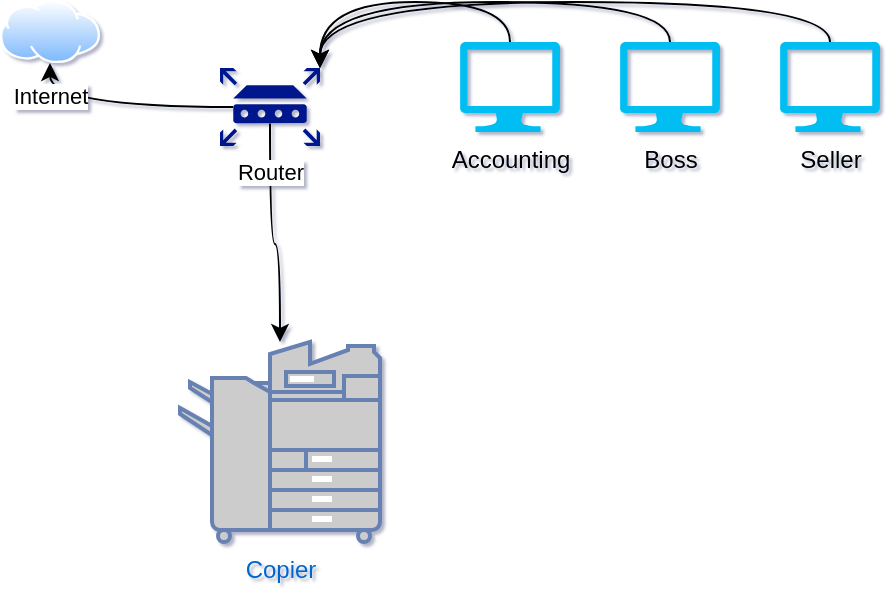 <mxfile version="24.4.13" type="github">
  <diagram name="Страница — 1" id="YFiZ73UoZkWgJVXwLamv">
    <mxGraphModel dx="771" dy="482" grid="1" gridSize="10" guides="1" tooltips="1" connect="1" arrows="1" fold="1" page="1" pageScale="1" pageWidth="827" pageHeight="1169" background="none" math="0" shadow="1">
      <root>
        <mxCell id="0" />
        <mxCell id="1" parent="0" />
        <mxCell id="fKuJ6q7cA0WwtjZvXfqB-1" value="Accounting" style="verticalLabelPosition=bottom;html=1;verticalAlign=top;align=center;strokeColor=none;fillColor=#00BEF2;shape=mxgraph.azure.computer;pointerEvents=1;" parent="1" vertex="1">
          <mxGeometry x="240" y="30" width="50" height="45" as="geometry" />
        </mxCell>
        <mxCell id="fKuJ6q7cA0WwtjZvXfqB-2" value="Seller" style="verticalLabelPosition=bottom;html=1;verticalAlign=top;align=center;strokeColor=none;fillColor=#00BEF2;shape=mxgraph.azure.computer;pointerEvents=1;rotation=0;" parent="1" vertex="1">
          <mxGeometry x="400" y="30" width="50" height="45" as="geometry" />
        </mxCell>
        <mxCell id="fKuJ6q7cA0WwtjZvXfqB-3" value="Boss" style="verticalLabelPosition=bottom;html=1;verticalAlign=top;align=center;strokeColor=none;fillColor=#00BEF2;shape=mxgraph.azure.computer;pointerEvents=1;" parent="1" vertex="1">
          <mxGeometry x="320" y="30" width="50" height="45" as="geometry" />
        </mxCell>
        <mxCell id="41rrF7d5x6TQtbtXSW9o-1" value="Copier" style="fontColor=#0066CC;verticalAlign=top;verticalLabelPosition=bottom;labelPosition=center;align=center;html=1;outlineConnect=0;fillColor=#CCCCCC;strokeColor=#6881B3;gradientColor=none;gradientDirection=north;strokeWidth=2;shape=mxgraph.networks.copier;" vertex="1" parent="1">
          <mxGeometry x="100" y="180" width="100" height="100" as="geometry" />
        </mxCell>
        <mxCell id="41rrF7d5x6TQtbtXSW9o-8" style="edgeStyle=orthogonalEdgeStyle;curved=1;rounded=0;orthogonalLoop=1;jettySize=auto;html=1;exitX=0.13;exitY=0.5;exitDx=0;exitDy=0;exitPerimeter=0;strokeColor=default;align=center;verticalAlign=middle;fontFamily=Helvetica;fontSize=11;fontColor=default;labelBackgroundColor=default;endArrow=classic;" edge="1" parent="1" source="41rrF7d5x6TQtbtXSW9o-6" target="41rrF7d5x6TQtbtXSW9o-7">
          <mxGeometry relative="1" as="geometry" />
        </mxCell>
        <mxCell id="41rrF7d5x6TQtbtXSW9o-9" style="edgeStyle=orthogonalEdgeStyle;curved=1;rounded=0;orthogonalLoop=1;jettySize=auto;html=1;exitX=0.5;exitY=0.71;exitDx=0;exitDy=0;exitPerimeter=0;strokeColor=default;align=center;verticalAlign=middle;fontFamily=Helvetica;fontSize=11;fontColor=default;labelBackgroundColor=default;endArrow=classic;" edge="1" parent="1" source="41rrF7d5x6TQtbtXSW9o-6" target="41rrF7d5x6TQtbtXSW9o-1">
          <mxGeometry relative="1" as="geometry" />
        </mxCell>
        <mxCell id="41rrF7d5x6TQtbtXSW9o-6" value="Router" style="sketch=0;aspect=fixed;pointerEvents=1;shadow=0;dashed=0;html=1;strokeColor=none;labelPosition=center;verticalLabelPosition=bottom;verticalAlign=top;align=center;fillColor=#00188D;shape=mxgraph.mscae.enterprise.router;fontFamily=Helvetica;fontSize=11;fontColor=default;labelBackgroundColor=default;" vertex="1" parent="1">
          <mxGeometry x="120" y="43" width="50" height="39" as="geometry" />
        </mxCell>
        <mxCell id="41rrF7d5x6TQtbtXSW9o-7" value="Internet" style="image;aspect=fixed;perimeter=ellipsePerimeter;html=1;align=center;shadow=0;dashed=0;spacingTop=3;image=img/lib/active_directory/internet_cloud.svg;fontFamily=Helvetica;fontSize=11;fontColor=default;labelBackgroundColor=default;" vertex="1" parent="1">
          <mxGeometry x="10" y="9" width="50" height="31.5" as="geometry" />
        </mxCell>
        <mxCell id="41rrF7d5x6TQtbtXSW9o-11" style="edgeStyle=orthogonalEdgeStyle;curved=1;rounded=0;orthogonalLoop=1;jettySize=auto;html=1;exitX=0.5;exitY=0;exitDx=0;exitDy=0;exitPerimeter=0;entryX=1;entryY=0;entryDx=0;entryDy=0;entryPerimeter=0;strokeColor=default;align=center;verticalAlign=middle;fontFamily=Helvetica;fontSize=11;fontColor=default;labelBackgroundColor=default;endArrow=classic;" edge="1" parent="1" source="fKuJ6q7cA0WwtjZvXfqB-1" target="41rrF7d5x6TQtbtXSW9o-6">
          <mxGeometry relative="1" as="geometry" />
        </mxCell>
        <mxCell id="41rrF7d5x6TQtbtXSW9o-12" style="edgeStyle=orthogonalEdgeStyle;curved=1;rounded=0;orthogonalLoop=1;jettySize=auto;html=1;exitX=0.5;exitY=0;exitDx=0;exitDy=0;exitPerimeter=0;entryX=1;entryY=0;entryDx=0;entryDy=0;entryPerimeter=0;strokeColor=default;align=center;verticalAlign=middle;fontFamily=Helvetica;fontSize=11;fontColor=default;labelBackgroundColor=default;endArrow=classic;" edge="1" parent="1" source="fKuJ6q7cA0WwtjZvXfqB-3" target="41rrF7d5x6TQtbtXSW9o-6">
          <mxGeometry relative="1" as="geometry" />
        </mxCell>
        <mxCell id="41rrF7d5x6TQtbtXSW9o-13" style="edgeStyle=orthogonalEdgeStyle;curved=1;rounded=0;orthogonalLoop=1;jettySize=auto;html=1;exitX=0.5;exitY=0;exitDx=0;exitDy=0;exitPerimeter=0;entryX=1;entryY=0;entryDx=0;entryDy=0;entryPerimeter=0;strokeColor=default;align=center;verticalAlign=middle;fontFamily=Helvetica;fontSize=11;fontColor=default;labelBackgroundColor=default;endArrow=classic;" edge="1" parent="1" source="fKuJ6q7cA0WwtjZvXfqB-2" target="41rrF7d5x6TQtbtXSW9o-6">
          <mxGeometry relative="1" as="geometry" />
        </mxCell>
      </root>
    </mxGraphModel>
  </diagram>
</mxfile>
